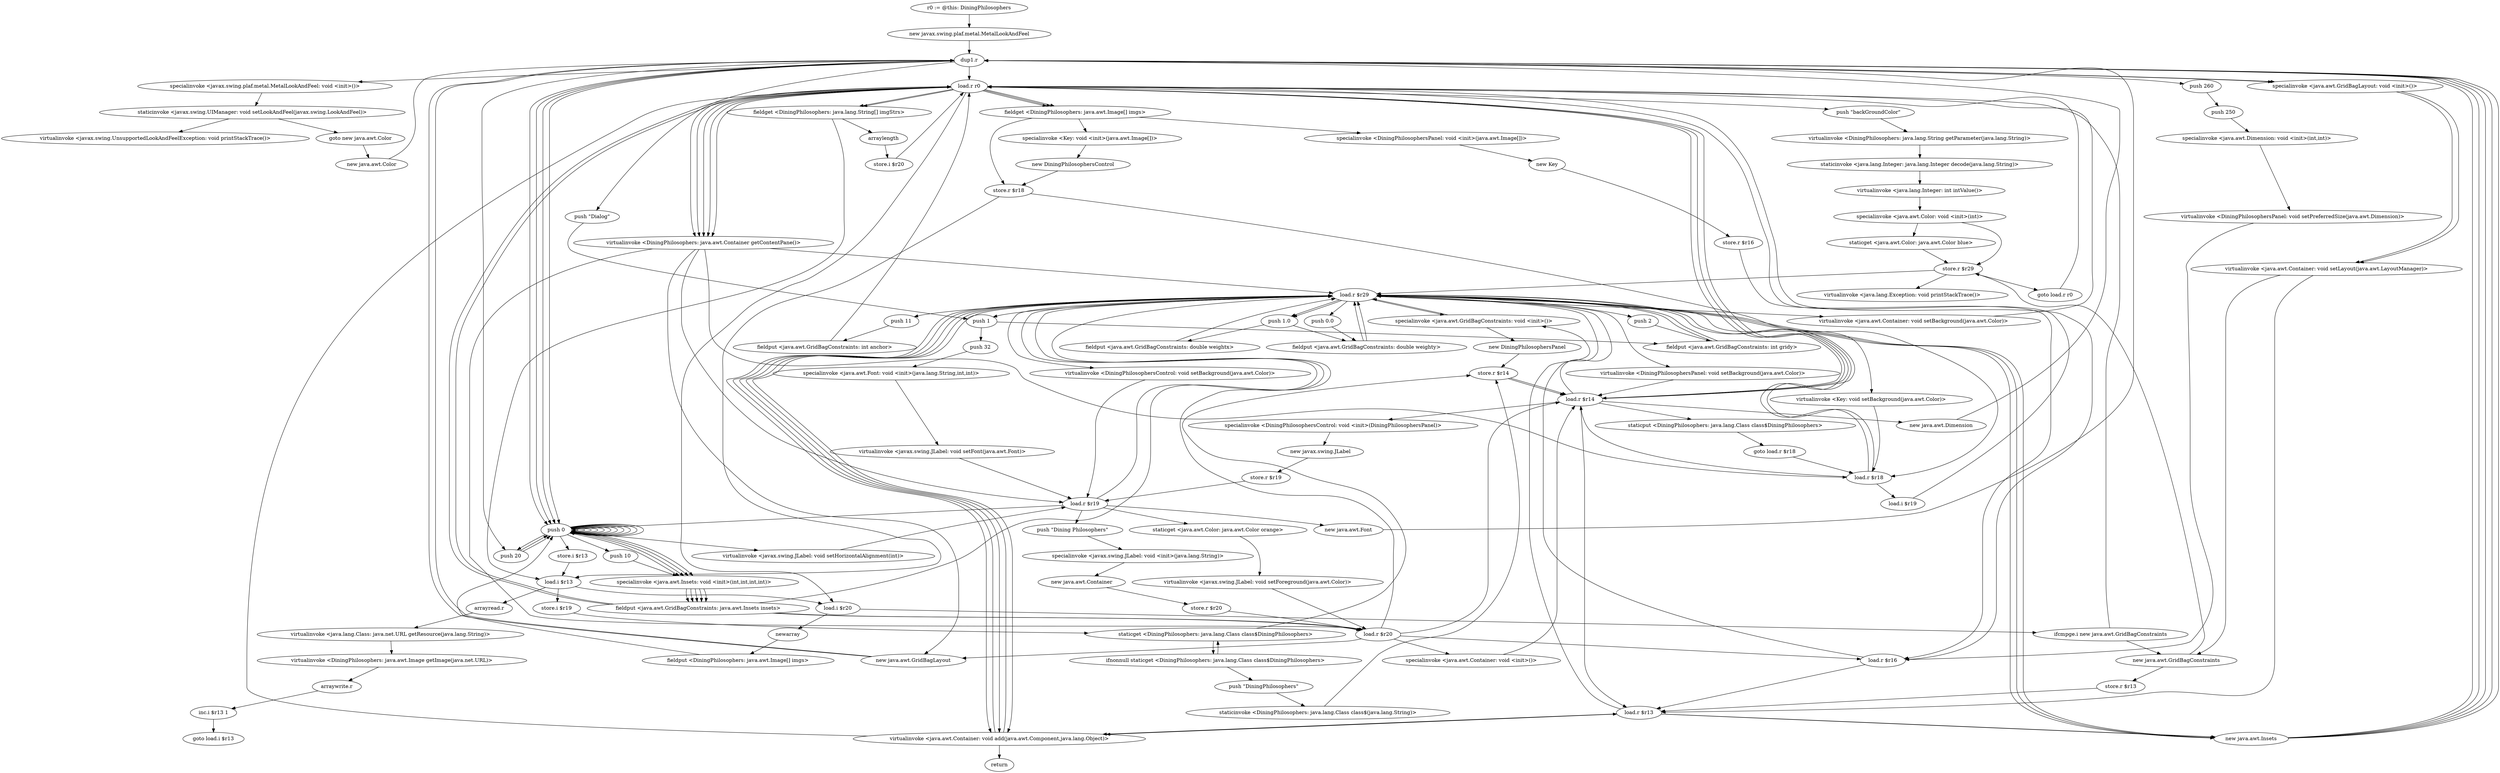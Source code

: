 digraph "" {
    "r0 := @this: DiningPhilosophers"
    "new javax.swing.plaf.metal.MetalLookAndFeel"
    "r0 := @this: DiningPhilosophers"->"new javax.swing.plaf.metal.MetalLookAndFeel";
    "dup1.r"
    "new javax.swing.plaf.metal.MetalLookAndFeel"->"dup1.r";
    "specialinvoke <javax.swing.plaf.metal.MetalLookAndFeel: void <init>()>"
    "dup1.r"->"specialinvoke <javax.swing.plaf.metal.MetalLookAndFeel: void <init>()>";
    "staticinvoke <javax.swing.UIManager: void setLookAndFeel(javax.swing.LookAndFeel)>"
    "specialinvoke <javax.swing.plaf.metal.MetalLookAndFeel: void <init>()>"->"staticinvoke <javax.swing.UIManager: void setLookAndFeel(javax.swing.LookAndFeel)>";
    "goto new java.awt.Color"
    "staticinvoke <javax.swing.UIManager: void setLookAndFeel(javax.swing.LookAndFeel)>"->"goto new java.awt.Color";
    "new java.awt.Color"
    "goto new java.awt.Color"->"new java.awt.Color";
    "new java.awt.Color"->"dup1.r";
    "load.r r0"
    "dup1.r"->"load.r r0";
    "push \"backGroundColor\""
    "load.r r0"->"push \"backGroundColor\"";
    "virtualinvoke <DiningPhilosophers: java.lang.String getParameter(java.lang.String)>"
    "push \"backGroundColor\""->"virtualinvoke <DiningPhilosophers: java.lang.String getParameter(java.lang.String)>";
    "staticinvoke <java.lang.Integer: java.lang.Integer decode(java.lang.String)>"
    "virtualinvoke <DiningPhilosophers: java.lang.String getParameter(java.lang.String)>"->"staticinvoke <java.lang.Integer: java.lang.Integer decode(java.lang.String)>";
    "virtualinvoke <java.lang.Integer: int intValue()>"
    "staticinvoke <java.lang.Integer: java.lang.Integer decode(java.lang.String)>"->"virtualinvoke <java.lang.Integer: int intValue()>";
    "specialinvoke <java.awt.Color: void <init>(int)>"
    "virtualinvoke <java.lang.Integer: int intValue()>"->"specialinvoke <java.awt.Color: void <init>(int)>";
    "store.r $r29"
    "specialinvoke <java.awt.Color: void <init>(int)>"->"store.r $r29";
    "goto load.r r0"
    "store.r $r29"->"goto load.r r0";
    "goto load.r r0"->"load.r r0";
    "virtualinvoke <DiningPhilosophers: java.awt.Container getContentPane()>"
    "load.r r0"->"virtualinvoke <DiningPhilosophers: java.awt.Container getContentPane()>";
    "load.r $r29"
    "virtualinvoke <DiningPhilosophers: java.awt.Container getContentPane()>"->"load.r $r29";
    "virtualinvoke <java.awt.Container: void setBackground(java.awt.Color)>"
    "load.r $r29"->"virtualinvoke <java.awt.Container: void setBackground(java.awt.Color)>";
    "virtualinvoke <java.awt.Container: void setBackground(java.awt.Color)>"->"load.r r0";
    "fieldget <DiningPhilosophers: java.lang.String[] imgStrs>"
    "load.r r0"->"fieldget <DiningPhilosophers: java.lang.String[] imgStrs>";
    "arraylength"
    "fieldget <DiningPhilosophers: java.lang.String[] imgStrs>"->"arraylength";
    "store.i $r20"
    "arraylength"->"store.i $r20";
    "store.i $r20"->"load.r r0";
    "load.i $r20"
    "load.r r0"->"load.i $r20";
    "newarray"
    "load.i $r20"->"newarray";
    "fieldput <DiningPhilosophers: java.awt.Image[] imgs>"
    "newarray"->"fieldput <DiningPhilosophers: java.awt.Image[] imgs>";
    "push 0"
    "fieldput <DiningPhilosophers: java.awt.Image[] imgs>"->"push 0";
    "store.i $r13"
    "push 0"->"store.i $r13";
    "load.i $r13"
    "store.i $r13"->"load.i $r13";
    "load.i $r13"->"load.i $r20";
    "ifcmpge.i new java.awt.GridBagConstraints"
    "load.i $r20"->"ifcmpge.i new java.awt.GridBagConstraints";
    "ifcmpge.i new java.awt.GridBagConstraints"->"load.r r0";
    "fieldget <DiningPhilosophers: java.awt.Image[] imgs>"
    "load.r r0"->"fieldget <DiningPhilosophers: java.awt.Image[] imgs>";
    "store.r $r18"
    "fieldget <DiningPhilosophers: java.awt.Image[] imgs>"->"store.r $r18";
    "store.r $r18"->"load.i $r13";
    "store.i $r19"
    "load.i $r13"->"store.i $r19";
    "staticget <DiningPhilosophers: java.lang.Class class$DiningPhilosophers>"
    "store.i $r19"->"staticget <DiningPhilosophers: java.lang.Class class$DiningPhilosophers>";
    "ifnonnull staticget <DiningPhilosophers: java.lang.Class class$DiningPhilosophers>"
    "staticget <DiningPhilosophers: java.lang.Class class$DiningPhilosophers>"->"ifnonnull staticget <DiningPhilosophers: java.lang.Class class$DiningPhilosophers>";
    "push \"DiningPhilosophers\""
    "ifnonnull staticget <DiningPhilosophers: java.lang.Class class$DiningPhilosophers>"->"push \"DiningPhilosophers\"";
    "staticinvoke <DiningPhilosophers: java.lang.Class class$(java.lang.String)>"
    "push \"DiningPhilosophers\""->"staticinvoke <DiningPhilosophers: java.lang.Class class$(java.lang.String)>";
    "store.r $r14"
    "staticinvoke <DiningPhilosophers: java.lang.Class class$(java.lang.String)>"->"store.r $r14";
    "load.r $r14"
    "store.r $r14"->"load.r $r14";
    "staticput <DiningPhilosophers: java.lang.Class class$DiningPhilosophers>"
    "load.r $r14"->"staticput <DiningPhilosophers: java.lang.Class class$DiningPhilosophers>";
    "goto load.r $r18"
    "staticput <DiningPhilosophers: java.lang.Class class$DiningPhilosophers>"->"goto load.r $r18";
    "load.r $r18"
    "goto load.r $r18"->"load.r $r18";
    "load.i $r19"
    "load.r $r18"->"load.i $r19";
    "load.i $r19"->"load.r r0";
    "load.r r0"->"load.r $r14";
    "load.r $r14"->"load.r r0";
    "load.r r0"->"fieldget <DiningPhilosophers: java.lang.String[] imgStrs>";
    "fieldget <DiningPhilosophers: java.lang.String[] imgStrs>"->"load.i $r13";
    "arrayread.r"
    "load.i $r13"->"arrayread.r";
    "virtualinvoke <java.lang.Class: java.net.URL getResource(java.lang.String)>"
    "arrayread.r"->"virtualinvoke <java.lang.Class: java.net.URL getResource(java.lang.String)>";
    "virtualinvoke <DiningPhilosophers: java.awt.Image getImage(java.net.URL)>"
    "virtualinvoke <java.lang.Class: java.net.URL getResource(java.lang.String)>"->"virtualinvoke <DiningPhilosophers: java.awt.Image getImage(java.net.URL)>";
    "arraywrite.r"
    "virtualinvoke <DiningPhilosophers: java.awt.Image getImage(java.net.URL)>"->"arraywrite.r";
    "inc.i $r13 1"
    "arraywrite.r"->"inc.i $r13 1";
    "goto load.i $r13"
    "inc.i $r13 1"->"goto load.i $r13";
    "ifnonnull staticget <DiningPhilosophers: java.lang.Class class$DiningPhilosophers>"->"staticget <DiningPhilosophers: java.lang.Class class$DiningPhilosophers>";
    "staticget <DiningPhilosophers: java.lang.Class class$DiningPhilosophers>"->"store.r $r14";
    "new java.awt.GridBagConstraints"
    "ifcmpge.i new java.awt.GridBagConstraints"->"new java.awt.GridBagConstraints";
    "store.r $r13"
    "new java.awt.GridBagConstraints"->"store.r $r13";
    "load.r $r13"
    "store.r $r13"->"load.r $r13";
    "specialinvoke <java.awt.GridBagConstraints: void <init>()>"
    "load.r $r13"->"specialinvoke <java.awt.GridBagConstraints: void <init>()>";
    "new DiningPhilosophersPanel"
    "specialinvoke <java.awt.GridBagConstraints: void <init>()>"->"new DiningPhilosophersPanel";
    "new DiningPhilosophersPanel"->"store.r $r14";
    "store.r $r14"->"load.r $r14";
    "load.r $r14"->"load.r r0";
    "load.r r0"->"fieldget <DiningPhilosophers: java.awt.Image[] imgs>";
    "specialinvoke <DiningPhilosophersPanel: void <init>(java.awt.Image[])>"
    "fieldget <DiningPhilosophers: java.awt.Image[] imgs>"->"specialinvoke <DiningPhilosophersPanel: void <init>(java.awt.Image[])>";
    "new Key"
    "specialinvoke <DiningPhilosophersPanel: void <init>(java.awt.Image[])>"->"new Key";
    "store.r $r16"
    "new Key"->"store.r $r16";
    "load.r $r16"
    "store.r $r16"->"load.r $r16";
    "load.r $r16"->"load.r r0";
    "load.r r0"->"fieldget <DiningPhilosophers: java.awt.Image[] imgs>";
    "specialinvoke <Key: void <init>(java.awt.Image[])>"
    "fieldget <DiningPhilosophers: java.awt.Image[] imgs>"->"specialinvoke <Key: void <init>(java.awt.Image[])>";
    "new DiningPhilosophersControl"
    "specialinvoke <Key: void <init>(java.awt.Image[])>"->"new DiningPhilosophersControl";
    "new DiningPhilosophersControl"->"store.r $r18";
    "store.r $r18"->"load.r $r18";
    "load.r $r18"->"load.r $r14";
    "specialinvoke <DiningPhilosophersControl: void <init>(DiningPhilosophersPanel)>"
    "load.r $r14"->"specialinvoke <DiningPhilosophersControl: void <init>(DiningPhilosophersPanel)>";
    "new javax.swing.JLabel"
    "specialinvoke <DiningPhilosophersControl: void <init>(DiningPhilosophersPanel)>"->"new javax.swing.JLabel";
    "store.r $r19"
    "new javax.swing.JLabel"->"store.r $r19";
    "load.r $r19"
    "store.r $r19"->"load.r $r19";
    "push \"Dining Philosophers\""
    "load.r $r19"->"push \"Dining Philosophers\"";
    "specialinvoke <javax.swing.JLabel: void <init>(java.lang.String)>"
    "push \"Dining Philosophers\""->"specialinvoke <javax.swing.JLabel: void <init>(java.lang.String)>";
    "new java.awt.Container"
    "specialinvoke <javax.swing.JLabel: void <init>(java.lang.String)>"->"new java.awt.Container";
    "store.r $r20"
    "new java.awt.Container"->"store.r $r20";
    "load.r $r20"
    "store.r $r20"->"load.r $r20";
    "specialinvoke <java.awt.Container: void <init>()>"
    "load.r $r20"->"specialinvoke <java.awt.Container: void <init>()>";
    "specialinvoke <java.awt.Container: void <init>()>"->"load.r $r14";
    "load.r $r14"->"load.r $r29";
    "virtualinvoke <DiningPhilosophersPanel: void setBackground(java.awt.Color)>"
    "load.r $r29"->"virtualinvoke <DiningPhilosophersPanel: void setBackground(java.awt.Color)>";
    "virtualinvoke <DiningPhilosophersPanel: void setBackground(java.awt.Color)>"->"load.r $r14";
    "new java.awt.Dimension"
    "load.r $r14"->"new java.awt.Dimension";
    "new java.awt.Dimension"->"dup1.r";
    "push 260"
    "dup1.r"->"push 260";
    "push 250"
    "push 260"->"push 250";
    "specialinvoke <java.awt.Dimension: void <init>(int,int)>"
    "push 250"->"specialinvoke <java.awt.Dimension: void <init>(int,int)>";
    "virtualinvoke <DiningPhilosophersPanel: void setPreferredSize(java.awt.Dimension)>"
    "specialinvoke <java.awt.Dimension: void <init>(int,int)>"->"virtualinvoke <DiningPhilosophersPanel: void setPreferredSize(java.awt.Dimension)>";
    "virtualinvoke <DiningPhilosophersPanel: void setPreferredSize(java.awt.Dimension)>"->"load.r $r16";
    "load.r $r16"->"load.r $r29";
    "virtualinvoke <Key: void setBackground(java.awt.Color)>"
    "load.r $r29"->"virtualinvoke <Key: void setBackground(java.awt.Color)>";
    "virtualinvoke <Key: void setBackground(java.awt.Color)>"->"load.r $r18";
    "load.r $r18"->"load.r $r29";
    "virtualinvoke <DiningPhilosophersControl: void setBackground(java.awt.Color)>"
    "load.r $r29"->"virtualinvoke <DiningPhilosophersControl: void setBackground(java.awt.Color)>";
    "virtualinvoke <DiningPhilosophersControl: void setBackground(java.awt.Color)>"->"load.r $r19";
    "load.r $r19"->"push 0";
    "virtualinvoke <javax.swing.JLabel: void setHorizontalAlignment(int)>"
    "push 0"->"virtualinvoke <javax.swing.JLabel: void setHorizontalAlignment(int)>";
    "virtualinvoke <javax.swing.JLabel: void setHorizontalAlignment(int)>"->"load.r $r19";
    "new java.awt.Font"
    "load.r $r19"->"new java.awt.Font";
    "new java.awt.Font"->"dup1.r";
    "push \"Dialog\""
    "dup1.r"->"push \"Dialog\"";
    "push 1"
    "push \"Dialog\""->"push 1";
    "push 32"
    "push 1"->"push 32";
    "specialinvoke <java.awt.Font: void <init>(java.lang.String,int,int)>"
    "push 32"->"specialinvoke <java.awt.Font: void <init>(java.lang.String,int,int)>";
    "virtualinvoke <javax.swing.JLabel: void setFont(java.awt.Font)>"
    "specialinvoke <java.awt.Font: void <init>(java.lang.String,int,int)>"->"virtualinvoke <javax.swing.JLabel: void setFont(java.awt.Font)>";
    "virtualinvoke <javax.swing.JLabel: void setFont(java.awt.Font)>"->"load.r $r19";
    "staticget <java.awt.Color: java.awt.Color orange>"
    "load.r $r19"->"staticget <java.awt.Color: java.awt.Color orange>";
    "virtualinvoke <javax.swing.JLabel: void setForeground(java.awt.Color)>"
    "staticget <java.awt.Color: java.awt.Color orange>"->"virtualinvoke <javax.swing.JLabel: void setForeground(java.awt.Color)>";
    "virtualinvoke <javax.swing.JLabel: void setForeground(java.awt.Color)>"->"load.r $r20";
    "new java.awt.GridBagLayout"
    "load.r $r20"->"new java.awt.GridBagLayout";
    "new java.awt.GridBagLayout"->"dup1.r";
    "specialinvoke <java.awt.GridBagLayout: void <init>()>"
    "dup1.r"->"specialinvoke <java.awt.GridBagLayout: void <init>()>";
    "virtualinvoke <java.awt.Container: void setLayout(java.awt.LayoutManager)>"
    "specialinvoke <java.awt.GridBagLayout: void <init>()>"->"virtualinvoke <java.awt.Container: void setLayout(java.awt.LayoutManager)>";
    "virtualinvoke <java.awt.Container: void setLayout(java.awt.LayoutManager)>"->"load.r $r13";
    "new java.awt.Insets"
    "load.r $r13"->"new java.awt.Insets";
    "new java.awt.Insets"->"dup1.r";
    "dup1.r"->"push 0";
    "push 0"->"push 0";
    "push 0"->"push 0";
    "push 10"
    "push 0"->"push 10";
    "specialinvoke <java.awt.Insets: void <init>(int,int,int,int)>"
    "push 10"->"specialinvoke <java.awt.Insets: void <init>(int,int,int,int)>";
    "fieldput <java.awt.GridBagConstraints: java.awt.Insets insets>"
    "specialinvoke <java.awt.Insets: void <init>(int,int,int,int)>"->"fieldput <java.awt.GridBagConstraints: java.awt.Insets insets>";
    "fieldput <java.awt.GridBagConstraints: java.awt.Insets insets>"->"load.r $r20";
    "load.r $r20"->"load.r $r14";
    "load.r $r14"->"load.r $r13";
    "virtualinvoke <java.awt.Container: void add(java.awt.Component,java.lang.Object)>"
    "load.r $r13"->"virtualinvoke <java.awt.Container: void add(java.awt.Component,java.lang.Object)>";
    "virtualinvoke <java.awt.Container: void add(java.awt.Component,java.lang.Object)>"->"load.r $r13";
    "load.r $r13"->"new java.awt.Insets";
    "new java.awt.Insets"->"dup1.r";
    "dup1.r"->"push 0";
    "push 0"->"push 0";
    "push 0"->"push 0";
    "push 0"->"push 0";
    "push 0"->"specialinvoke <java.awt.Insets: void <init>(int,int,int,int)>";
    "specialinvoke <java.awt.Insets: void <init>(int,int,int,int)>"->"fieldput <java.awt.GridBagConstraints: java.awt.Insets insets>";
    "fieldput <java.awt.GridBagConstraints: java.awt.Insets insets>"->"load.r $r20";
    "load.r $r20"->"load.r $r16";
    "load.r $r16"->"load.r $r13";
    "load.r $r13"->"virtualinvoke <java.awt.Container: void add(java.awt.Component,java.lang.Object)>";
    "virtualinvoke <java.awt.Container: void add(java.awt.Component,java.lang.Object)>"->"load.r r0";
    "load.r r0"->"virtualinvoke <DiningPhilosophers: java.awt.Container getContentPane()>";
    "virtualinvoke <DiningPhilosophers: java.awt.Container getContentPane()>"->"new java.awt.GridBagLayout";
    "new java.awt.GridBagLayout"->"dup1.r";
    "dup1.r"->"specialinvoke <java.awt.GridBagLayout: void <init>()>";
    "specialinvoke <java.awt.GridBagLayout: void <init>()>"->"virtualinvoke <java.awt.Container: void setLayout(java.awt.LayoutManager)>";
    "virtualinvoke <java.awt.Container: void setLayout(java.awt.LayoutManager)>"->"new java.awt.GridBagConstraints";
    "new java.awt.GridBagConstraints"->"store.r $r29";
    "store.r $r29"->"load.r $r29";
    "load.r $r29"->"specialinvoke <java.awt.GridBagConstraints: void <init>()>";
    "specialinvoke <java.awt.GridBagConstraints: void <init>()>"->"load.r $r29";
    "push 0.0"
    "load.r $r29"->"push 0.0";
    "fieldput <java.awt.GridBagConstraints: double weighty>"
    "push 0.0"->"fieldput <java.awt.GridBagConstraints: double weighty>";
    "fieldput <java.awt.GridBagConstraints: double weighty>"->"load.r $r29";
    "push 1.0"
    "load.r $r29"->"push 1.0";
    "fieldput <java.awt.GridBagConstraints: double weightx>"
    "push 1.0"->"fieldput <java.awt.GridBagConstraints: double weightx>";
    "fieldput <java.awt.GridBagConstraints: double weightx>"->"load.r $r29";
    "load.r $r29"->"new java.awt.Insets";
    "new java.awt.Insets"->"dup1.r";
    "dup1.r"->"push 0";
    "push 0"->"push 0";
    "push 20"
    "push 0"->"push 20";
    "push 20"->"push 0";
    "push 0"->"specialinvoke <java.awt.Insets: void <init>(int,int,int,int)>";
    "specialinvoke <java.awt.Insets: void <init>(int,int,int,int)>"->"fieldput <java.awt.GridBagConstraints: java.awt.Insets insets>";
    "fieldput <java.awt.GridBagConstraints: java.awt.Insets insets>"->"load.r $r29";
    "push 11"
    "load.r $r29"->"push 11";
    "fieldput <java.awt.GridBagConstraints: int anchor>"
    "push 11"->"fieldput <java.awt.GridBagConstraints: int anchor>";
    "fieldput <java.awt.GridBagConstraints: int anchor>"->"load.r r0";
    "load.r r0"->"virtualinvoke <DiningPhilosophers: java.awt.Container getContentPane()>";
    "virtualinvoke <DiningPhilosophers: java.awt.Container getContentPane()>"->"load.r $r19";
    "load.r $r19"->"load.r $r29";
    "load.r $r29"->"virtualinvoke <java.awt.Container: void add(java.awt.Component,java.lang.Object)>";
    "virtualinvoke <java.awt.Container: void add(java.awt.Component,java.lang.Object)>"->"load.r $r29";
    "load.r $r29"->"push 1";
    "fieldput <java.awt.GridBagConstraints: int gridy>"
    "push 1"->"fieldput <java.awt.GridBagConstraints: int gridy>";
    "fieldput <java.awt.GridBagConstraints: int gridy>"->"load.r $r29";
    "load.r $r29"->"new java.awt.Insets";
    "new java.awt.Insets"->"dup1.r";
    "dup1.r"->"push 0";
    "push 0"->"push 0";
    "push 0"->"push 0";
    "push 0"->"push 0";
    "push 0"->"specialinvoke <java.awt.Insets: void <init>(int,int,int,int)>";
    "specialinvoke <java.awt.Insets: void <init>(int,int,int,int)>"->"fieldput <java.awt.GridBagConstraints: java.awt.Insets insets>";
    "fieldput <java.awt.GridBagConstraints: java.awt.Insets insets>"->"load.r r0";
    "load.r r0"->"virtualinvoke <DiningPhilosophers: java.awt.Container getContentPane()>";
    "virtualinvoke <DiningPhilosophers: java.awt.Container getContentPane()>"->"load.r $r20";
    "load.r $r20"->"load.r $r29";
    "load.r $r29"->"virtualinvoke <java.awt.Container: void add(java.awt.Component,java.lang.Object)>";
    "virtualinvoke <java.awt.Container: void add(java.awt.Component,java.lang.Object)>"->"load.r $r29";
    "push 2"
    "load.r $r29"->"push 2";
    "push 2"->"fieldput <java.awt.GridBagConstraints: int gridy>";
    "fieldput <java.awt.GridBagConstraints: int gridy>"->"load.r $r29";
    "load.r $r29"->"push 1.0";
    "push 1.0"->"fieldput <java.awt.GridBagConstraints: double weighty>";
    "fieldput <java.awt.GridBagConstraints: double weighty>"->"load.r $r29";
    "load.r $r29"->"new java.awt.Insets";
    "new java.awt.Insets"->"dup1.r";
    "dup1.r"->"push 20";
    "push 20"->"push 0";
    "push 0"->"push 0";
    "push 0"->"push 0";
    "push 0"->"specialinvoke <java.awt.Insets: void <init>(int,int,int,int)>";
    "specialinvoke <java.awt.Insets: void <init>(int,int,int,int)>"->"fieldput <java.awt.GridBagConstraints: java.awt.Insets insets>";
    "fieldput <java.awt.GridBagConstraints: java.awt.Insets insets>"->"load.r r0";
    "load.r r0"->"virtualinvoke <DiningPhilosophers: java.awt.Container getContentPane()>";
    "virtualinvoke <DiningPhilosophers: java.awt.Container getContentPane()>"->"load.r $r18";
    "load.r $r18"->"load.r $r29";
    "load.r $r29"->"virtualinvoke <java.awt.Container: void add(java.awt.Component,java.lang.Object)>";
    "return"
    "virtualinvoke <java.awt.Container: void add(java.awt.Component,java.lang.Object)>"->"return";
    "staticget <java.awt.Color: java.awt.Color blue>"
    "specialinvoke <java.awt.Color: void <init>(int)>"->"staticget <java.awt.Color: java.awt.Color blue>";
    "staticget <java.awt.Color: java.awt.Color blue>"->"store.r $r29";
    "virtualinvoke <java.lang.Exception: void printStackTrace()>"
    "store.r $r29"->"virtualinvoke <java.lang.Exception: void printStackTrace()>";
    "virtualinvoke <javax.swing.UnsupportedLookAndFeelException: void printStackTrace()>"
    "staticinvoke <javax.swing.UIManager: void setLookAndFeel(javax.swing.LookAndFeel)>"->"virtualinvoke <javax.swing.UnsupportedLookAndFeelException: void printStackTrace()>";
}
